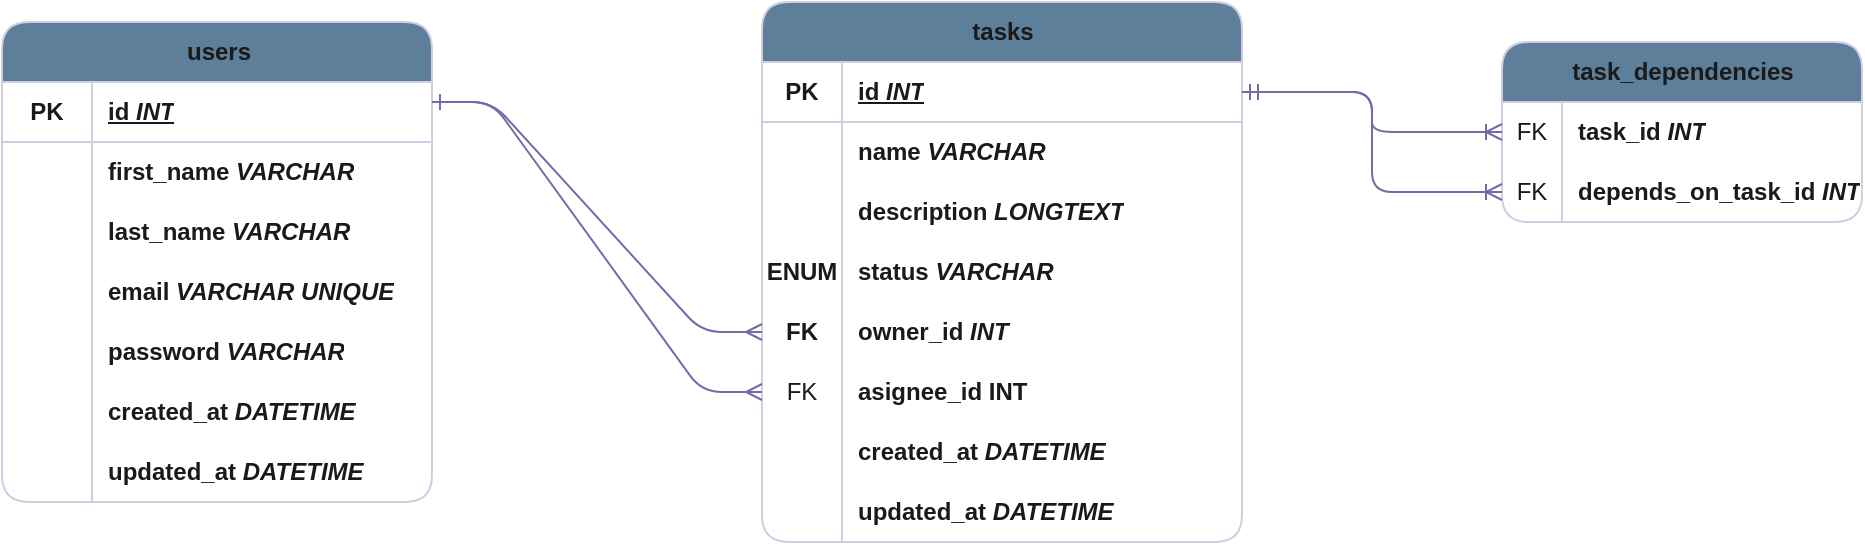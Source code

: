 <mxfile version="27.0.9">
  <diagram name="Page-1" id="SqR4hVccXnrO5Ntym3z0">
    <mxGraphModel dx="1036" dy="632" grid="1" gridSize="10" guides="1" tooltips="1" connect="1" arrows="1" fold="1" page="1" pageScale="1" pageWidth="850" pageHeight="1100" math="0" shadow="0" adaptiveColors="auto">
      <root>
        <mxCell id="0" />
        <mxCell id="1" parent="0" />
        <mxCell id="v2qOSe7IETi9uTHpI6vr-11" value="users" style="shape=table;startSize=30;container=1;collapsible=1;childLayout=tableLayout;fixedRows=1;rowLines=0;fontStyle=1;align=center;resizeLast=1;html=1;fillColor=#5D7F99;fontColor=#1A1A1A;strokeColor=#D0CEE2;movable=1;resizable=1;rotatable=1;deletable=1;editable=1;locked=0;connectable=1;labelBackgroundColor=none;rounded=1;" parent="1" vertex="1">
          <mxGeometry x="10" y="30" width="215" height="240" as="geometry">
            <mxRectangle x="245" y="110" width="70" height="30" as="alternateBounds" />
          </mxGeometry>
        </mxCell>
        <mxCell id="v2qOSe7IETi9uTHpI6vr-12" value="" style="shape=tableRow;horizontal=0;startSize=0;swimlaneHead=0;swimlaneBody=0;collapsible=0;dropTarget=0;points=[[0,0.5],[1,0.5]];portConstraint=eastwest;top=0;left=0;right=0;bottom=1;fillColor=none;labelBackgroundColor=none;strokeColor=#D0CEE2;fontColor=#1A1A1A;rounded=1;" parent="v2qOSe7IETi9uTHpI6vr-11" vertex="1">
          <mxGeometry y="30" width="215" height="30" as="geometry" />
        </mxCell>
        <mxCell id="v2qOSe7IETi9uTHpI6vr-13" value="PK" style="shape=partialRectangle;connectable=0;top=0;left=0;bottom=0;right=0;fontStyle=1;overflow=hidden;whiteSpace=wrap;html=1;fillColor=none;labelBackgroundColor=none;strokeColor=#D0CEE2;fontColor=#1A1A1A;rounded=1;" parent="v2qOSe7IETi9uTHpI6vr-12" vertex="1">
          <mxGeometry width="45" height="30" as="geometry">
            <mxRectangle width="45" height="30" as="alternateBounds" />
          </mxGeometry>
        </mxCell>
        <mxCell id="v2qOSe7IETi9uTHpI6vr-14" value="id &lt;i&gt;INT&lt;/i&gt;" style="shape=partialRectangle;connectable=0;top=0;left=0;bottom=0;right=0;align=left;spacingLeft=6;fontStyle=5;overflow=hidden;whiteSpace=wrap;html=1;fillColor=none;labelBackgroundColor=none;strokeColor=#D0CEE2;fontColor=#1A1A1A;rounded=1;" parent="v2qOSe7IETi9uTHpI6vr-12" vertex="1">
          <mxGeometry x="45" width="170" height="30" as="geometry">
            <mxRectangle width="170" height="30" as="alternateBounds" />
          </mxGeometry>
        </mxCell>
        <mxCell id="v2qOSe7IETi9uTHpI6vr-15" value="" style="shape=tableRow;horizontal=0;startSize=0;swimlaneHead=0;swimlaneBody=0;collapsible=0;dropTarget=0;points=[[0,0.5],[1,0.5]];portConstraint=eastwest;top=0;left=0;right=0;bottom=0;fillColor=none;labelBackgroundColor=none;strokeColor=#D0CEE2;fontColor=#1A1A1A;rounded=1;" parent="v2qOSe7IETi9uTHpI6vr-11" vertex="1">
          <mxGeometry y="60" width="215" height="30" as="geometry" />
        </mxCell>
        <mxCell id="v2qOSe7IETi9uTHpI6vr-16" value="" style="shape=partialRectangle;connectable=0;top=0;left=0;bottom=0;right=0;editable=1;overflow=hidden;whiteSpace=wrap;html=1;fillColor=none;labelBackgroundColor=none;strokeColor=#D0CEE2;fontColor=#1A1A1A;rounded=1;" parent="v2qOSe7IETi9uTHpI6vr-15" vertex="1">
          <mxGeometry width="45" height="30" as="geometry">
            <mxRectangle width="45" height="30" as="alternateBounds" />
          </mxGeometry>
        </mxCell>
        <mxCell id="v2qOSe7IETi9uTHpI6vr-17" value="&lt;b&gt;first_name &lt;i&gt;VARCHAR&lt;/i&gt;&lt;/b&gt;" style="shape=partialRectangle;connectable=0;top=0;left=0;bottom=0;right=0;align=left;spacingLeft=6;overflow=hidden;whiteSpace=wrap;html=1;fillColor=none;labelBackgroundColor=none;strokeColor=#D0CEE2;fontColor=#1A1A1A;rounded=1;" parent="v2qOSe7IETi9uTHpI6vr-15" vertex="1">
          <mxGeometry x="45" width="170" height="30" as="geometry">
            <mxRectangle width="170" height="30" as="alternateBounds" />
          </mxGeometry>
        </mxCell>
        <mxCell id="v2qOSe7IETi9uTHpI6vr-18" value="" style="shape=tableRow;horizontal=0;startSize=0;swimlaneHead=0;swimlaneBody=0;collapsible=0;dropTarget=0;points=[[0,0.5],[1,0.5]];portConstraint=eastwest;top=0;left=0;right=0;bottom=0;fillColor=none;labelBackgroundColor=none;strokeColor=#D0CEE2;fontColor=#1A1A1A;rounded=1;" parent="v2qOSe7IETi9uTHpI6vr-11" vertex="1">
          <mxGeometry y="90" width="215" height="30" as="geometry" />
        </mxCell>
        <mxCell id="v2qOSe7IETi9uTHpI6vr-19" value="" style="shape=partialRectangle;connectable=0;top=0;left=0;bottom=0;right=0;editable=1;overflow=hidden;whiteSpace=wrap;html=1;fillColor=none;labelBackgroundColor=none;strokeColor=#D0CEE2;fontColor=#1A1A1A;rounded=1;" parent="v2qOSe7IETi9uTHpI6vr-18" vertex="1">
          <mxGeometry width="45" height="30" as="geometry">
            <mxRectangle width="45" height="30" as="alternateBounds" />
          </mxGeometry>
        </mxCell>
        <mxCell id="v2qOSe7IETi9uTHpI6vr-20" value="&lt;b&gt;last_name &lt;i&gt;VARCHAR&lt;/i&gt;&lt;/b&gt;" style="shape=partialRectangle;connectable=0;top=0;left=0;bottom=0;right=0;align=left;spacingLeft=6;overflow=hidden;whiteSpace=wrap;html=1;fillColor=none;labelBackgroundColor=none;strokeColor=#D0CEE2;fontColor=#1A1A1A;rounded=1;" parent="v2qOSe7IETi9uTHpI6vr-18" vertex="1">
          <mxGeometry x="45" width="170" height="30" as="geometry">
            <mxRectangle width="170" height="30" as="alternateBounds" />
          </mxGeometry>
        </mxCell>
        <mxCell id="lDoZbxkFsc1NyXWsAPCS-1" style="shape=tableRow;horizontal=0;startSize=0;swimlaneHead=0;swimlaneBody=0;collapsible=0;dropTarget=0;points=[[0,0.5],[1,0.5]];portConstraint=eastwest;top=0;left=0;right=0;bottom=0;fillColor=none;labelBackgroundColor=none;strokeColor=#D0CEE2;fontColor=#1A1A1A;rounded=1;" vertex="1" parent="v2qOSe7IETi9uTHpI6vr-11">
          <mxGeometry y="120" width="215" height="30" as="geometry" />
        </mxCell>
        <mxCell id="lDoZbxkFsc1NyXWsAPCS-2" style="shape=partialRectangle;connectable=0;top=0;left=0;bottom=0;right=0;editable=1;overflow=hidden;whiteSpace=wrap;html=1;fillColor=none;labelBackgroundColor=none;strokeColor=#D0CEE2;fontColor=#1A1A1A;rounded=1;" vertex="1" parent="lDoZbxkFsc1NyXWsAPCS-1">
          <mxGeometry width="45" height="30" as="geometry">
            <mxRectangle width="45" height="30" as="alternateBounds" />
          </mxGeometry>
        </mxCell>
        <mxCell id="lDoZbxkFsc1NyXWsAPCS-3" value="&lt;b&gt;email &lt;i&gt;VARCHAR UNIQUE&lt;/i&gt;&lt;/b&gt;" style="shape=partialRectangle;connectable=0;top=0;left=0;bottom=0;right=0;align=left;spacingLeft=6;overflow=hidden;whiteSpace=wrap;html=1;fillColor=none;labelBackgroundColor=none;strokeColor=#D0CEE2;fontColor=#1A1A1A;rounded=1;" vertex="1" parent="lDoZbxkFsc1NyXWsAPCS-1">
          <mxGeometry x="45" width="170" height="30" as="geometry">
            <mxRectangle width="170" height="30" as="alternateBounds" />
          </mxGeometry>
        </mxCell>
        <mxCell id="v2qOSe7IETi9uTHpI6vr-68" style="shape=tableRow;horizontal=0;startSize=0;swimlaneHead=0;swimlaneBody=0;collapsible=0;dropTarget=0;points=[[0,0.5],[1,0.5]];portConstraint=eastwest;top=0;left=0;right=0;bottom=0;fillColor=none;labelBackgroundColor=none;strokeColor=#D0CEE2;fontColor=#1A1A1A;rounded=1;" parent="v2qOSe7IETi9uTHpI6vr-11" vertex="1">
          <mxGeometry y="150" width="215" height="30" as="geometry" />
        </mxCell>
        <mxCell id="v2qOSe7IETi9uTHpI6vr-69" style="shape=partialRectangle;connectable=0;top=0;left=0;bottom=0;right=0;editable=1;overflow=hidden;whiteSpace=wrap;html=1;fillColor=none;labelBackgroundColor=none;strokeColor=#D0CEE2;fontColor=#1A1A1A;rounded=1;" parent="v2qOSe7IETi9uTHpI6vr-68" vertex="1">
          <mxGeometry width="45" height="30" as="geometry">
            <mxRectangle width="45" height="30" as="alternateBounds" />
          </mxGeometry>
        </mxCell>
        <mxCell id="v2qOSe7IETi9uTHpI6vr-70" value="&lt;b&gt;password &lt;i&gt;VARCHAR&lt;/i&gt;&lt;/b&gt;" style="shape=partialRectangle;connectable=0;top=0;left=0;bottom=0;right=0;align=left;spacingLeft=6;overflow=hidden;whiteSpace=wrap;html=1;fillColor=none;labelBackgroundColor=none;strokeColor=#D0CEE2;fontColor=#1A1A1A;rounded=1;" parent="v2qOSe7IETi9uTHpI6vr-68" vertex="1">
          <mxGeometry x="45" width="170" height="30" as="geometry">
            <mxRectangle width="170" height="30" as="alternateBounds" />
          </mxGeometry>
        </mxCell>
        <mxCell id="v2qOSe7IETi9uTHpI6vr-71" style="shape=tableRow;horizontal=0;startSize=0;swimlaneHead=0;swimlaneBody=0;collapsible=0;dropTarget=0;points=[[0,0.5],[1,0.5]];portConstraint=eastwest;top=0;left=0;right=0;bottom=0;fillColor=none;labelBackgroundColor=none;strokeColor=#D0CEE2;fontColor=#1A1A1A;rounded=1;" parent="v2qOSe7IETi9uTHpI6vr-11" vertex="1">
          <mxGeometry y="180" width="215" height="30" as="geometry" />
        </mxCell>
        <mxCell id="v2qOSe7IETi9uTHpI6vr-72" style="shape=partialRectangle;connectable=0;top=0;left=0;bottom=0;right=0;editable=1;overflow=hidden;whiteSpace=wrap;html=1;fillColor=none;labelBackgroundColor=none;strokeColor=#D0CEE2;fontColor=#1A1A1A;rounded=1;" parent="v2qOSe7IETi9uTHpI6vr-71" vertex="1">
          <mxGeometry width="45" height="30" as="geometry">
            <mxRectangle width="45" height="30" as="alternateBounds" />
          </mxGeometry>
        </mxCell>
        <mxCell id="v2qOSe7IETi9uTHpI6vr-73" value="&lt;b&gt;created_at &lt;i&gt;DATETIME&lt;/i&gt;&lt;/b&gt;" style="shape=partialRectangle;connectable=0;top=0;left=0;bottom=0;right=0;align=left;spacingLeft=6;overflow=hidden;whiteSpace=wrap;html=1;fillColor=none;labelBackgroundColor=none;strokeColor=#D0CEE2;fontColor=#1A1A1A;rounded=1;" parent="v2qOSe7IETi9uTHpI6vr-71" vertex="1">
          <mxGeometry x="45" width="170" height="30" as="geometry">
            <mxRectangle width="170" height="30" as="alternateBounds" />
          </mxGeometry>
        </mxCell>
        <mxCell id="v2qOSe7IETi9uTHpI6vr-74" style="shape=tableRow;horizontal=0;startSize=0;swimlaneHead=0;swimlaneBody=0;collapsible=0;dropTarget=0;points=[[0,0.5],[1,0.5]];portConstraint=eastwest;top=0;left=0;right=0;bottom=0;fillColor=none;labelBackgroundColor=none;strokeColor=#D0CEE2;fontColor=#1A1A1A;rounded=1;" parent="v2qOSe7IETi9uTHpI6vr-11" vertex="1">
          <mxGeometry y="210" width="215" height="30" as="geometry" />
        </mxCell>
        <mxCell id="v2qOSe7IETi9uTHpI6vr-75" style="shape=partialRectangle;connectable=0;top=0;left=0;bottom=0;right=0;editable=1;overflow=hidden;whiteSpace=wrap;html=1;fillColor=none;labelBackgroundColor=none;strokeColor=#D0CEE2;fontColor=#1A1A1A;rounded=1;" parent="v2qOSe7IETi9uTHpI6vr-74" vertex="1">
          <mxGeometry width="45" height="30" as="geometry">
            <mxRectangle width="45" height="30" as="alternateBounds" />
          </mxGeometry>
        </mxCell>
        <mxCell id="v2qOSe7IETi9uTHpI6vr-76" value="&lt;b&gt;updated_at &lt;i&gt;DATETIME&lt;/i&gt;&lt;/b&gt;" style="shape=partialRectangle;connectable=0;top=0;left=0;bottom=0;right=0;align=left;spacingLeft=6;overflow=hidden;whiteSpace=wrap;html=1;fillColor=none;labelBackgroundColor=none;strokeColor=#D0CEE2;fontColor=#1A1A1A;rounded=1;" parent="v2qOSe7IETi9uTHpI6vr-74" vertex="1">
          <mxGeometry x="45" width="170" height="30" as="geometry">
            <mxRectangle width="170" height="30" as="alternateBounds" />
          </mxGeometry>
        </mxCell>
        <mxCell id="v2qOSe7IETi9uTHpI6vr-50" value="tasks" style="shape=table;startSize=30;container=1;collapsible=1;childLayout=tableLayout;fixedRows=1;rowLines=0;fontStyle=1;align=center;resizeLast=1;html=1;fillColor=#5D7F99;fontColor=#1A1A1A;strokeColor=#D0CEE2;swimlaneLine=1;rounded=1;labelBackgroundColor=none;" parent="1" vertex="1">
          <mxGeometry x="390" y="20" width="240" height="270" as="geometry" />
        </mxCell>
        <mxCell id="v2qOSe7IETi9uTHpI6vr-51" value="" style="shape=tableRow;horizontal=0;startSize=0;swimlaneHead=0;swimlaneBody=0;fillColor=none;collapsible=0;dropTarget=0;points=[[0,0.5],[1,0.5]];portConstraint=eastwest;top=0;left=0;right=0;bottom=1;labelBackgroundColor=none;strokeColor=#D0CEE2;fontColor=#1A1A1A;rounded=1;" parent="v2qOSe7IETi9uTHpI6vr-50" vertex="1">
          <mxGeometry y="30" width="240" height="30" as="geometry" />
        </mxCell>
        <mxCell id="v2qOSe7IETi9uTHpI6vr-52" value="PK" style="shape=partialRectangle;connectable=0;fillColor=none;top=0;left=0;bottom=0;right=0;fontStyle=1;overflow=hidden;whiteSpace=wrap;html=1;labelBackgroundColor=none;strokeColor=#D0CEE2;fontColor=#1A1A1A;rounded=1;" parent="v2qOSe7IETi9uTHpI6vr-51" vertex="1">
          <mxGeometry width="40" height="30" as="geometry">
            <mxRectangle width="40" height="30" as="alternateBounds" />
          </mxGeometry>
        </mxCell>
        <mxCell id="v2qOSe7IETi9uTHpI6vr-53" value="id &lt;i&gt;INT&lt;/i&gt;" style="shape=partialRectangle;connectable=0;fillColor=none;top=0;left=0;bottom=0;right=0;align=left;spacingLeft=6;fontStyle=5;overflow=hidden;whiteSpace=wrap;html=1;labelBackgroundColor=none;strokeColor=#D0CEE2;fontColor=#1A1A1A;rounded=1;" parent="v2qOSe7IETi9uTHpI6vr-51" vertex="1">
          <mxGeometry x="40" width="200" height="30" as="geometry">
            <mxRectangle width="200" height="30" as="alternateBounds" />
          </mxGeometry>
        </mxCell>
        <mxCell id="v2qOSe7IETi9uTHpI6vr-54" value="" style="shape=tableRow;horizontal=0;startSize=0;swimlaneHead=0;swimlaneBody=0;fillColor=none;collapsible=0;dropTarget=0;points=[[0,0.5],[1,0.5]];portConstraint=eastwest;top=0;left=0;right=0;bottom=0;labelBackgroundColor=none;strokeColor=#D0CEE2;fontColor=#1A1A1A;rounded=1;" parent="v2qOSe7IETi9uTHpI6vr-50" vertex="1">
          <mxGeometry y="60" width="240" height="30" as="geometry" />
        </mxCell>
        <mxCell id="v2qOSe7IETi9uTHpI6vr-55" value="" style="shape=partialRectangle;connectable=0;fillColor=none;top=0;left=0;bottom=0;right=0;editable=1;overflow=hidden;whiteSpace=wrap;html=1;labelBackgroundColor=none;strokeColor=#D0CEE2;fontColor=#1A1A1A;rounded=1;" parent="v2qOSe7IETi9uTHpI6vr-54" vertex="1">
          <mxGeometry width="40" height="30" as="geometry">
            <mxRectangle width="40" height="30" as="alternateBounds" />
          </mxGeometry>
        </mxCell>
        <mxCell id="v2qOSe7IETi9uTHpI6vr-56" value="&lt;b&gt;name &lt;i&gt;VARCHAR&lt;/i&gt;&lt;/b&gt;" style="shape=partialRectangle;connectable=0;fillColor=none;top=0;left=0;bottom=0;right=0;align=left;spacingLeft=6;overflow=hidden;whiteSpace=wrap;html=1;labelBackgroundColor=none;strokeColor=#D0CEE2;fontColor=#1A1A1A;rounded=1;" parent="v2qOSe7IETi9uTHpI6vr-54" vertex="1">
          <mxGeometry x="40" width="200" height="30" as="geometry">
            <mxRectangle width="200" height="30" as="alternateBounds" />
          </mxGeometry>
        </mxCell>
        <mxCell id="v2qOSe7IETi9uTHpI6vr-57" value="" style="shape=tableRow;horizontal=0;startSize=0;swimlaneHead=0;swimlaneBody=0;fillColor=none;collapsible=0;dropTarget=0;points=[[0,0.5],[1,0.5]];portConstraint=eastwest;top=0;left=0;right=0;bottom=0;labelBackgroundColor=none;strokeColor=#D0CEE2;fontColor=#1A1A1A;rounded=1;" parent="v2qOSe7IETi9uTHpI6vr-50" vertex="1">
          <mxGeometry y="90" width="240" height="30" as="geometry" />
        </mxCell>
        <mxCell id="v2qOSe7IETi9uTHpI6vr-58" value="" style="shape=partialRectangle;connectable=0;fillColor=none;top=0;left=0;bottom=0;right=0;editable=1;overflow=hidden;whiteSpace=wrap;html=1;labelBackgroundColor=none;strokeColor=#D0CEE2;fontColor=#1A1A1A;rounded=1;" parent="v2qOSe7IETi9uTHpI6vr-57" vertex="1">
          <mxGeometry width="40" height="30" as="geometry">
            <mxRectangle width="40" height="30" as="alternateBounds" />
          </mxGeometry>
        </mxCell>
        <mxCell id="v2qOSe7IETi9uTHpI6vr-59" value="&lt;span&gt;description &lt;i&gt;LONGTEXT&lt;/i&gt;&lt;/span&gt;" style="shape=partialRectangle;connectable=0;fillColor=none;top=0;left=0;bottom=0;right=0;align=left;spacingLeft=6;overflow=hidden;whiteSpace=wrap;html=1;fontStyle=1;labelBackgroundColor=none;strokeColor=#D0CEE2;fontColor=#1A1A1A;rounded=1;" parent="v2qOSe7IETi9uTHpI6vr-57" vertex="1">
          <mxGeometry x="40" width="200" height="30" as="geometry">
            <mxRectangle width="200" height="30" as="alternateBounds" />
          </mxGeometry>
        </mxCell>
        <mxCell id="v2qOSe7IETi9uTHpI6vr-60" value="" style="shape=tableRow;horizontal=0;startSize=0;swimlaneHead=0;swimlaneBody=0;fillColor=none;collapsible=0;dropTarget=0;points=[[0,0.5],[1,0.5]];portConstraint=eastwest;top=0;left=0;right=0;bottom=0;labelBackgroundColor=none;strokeColor=#D0CEE2;fontColor=#1A1A1A;rounded=1;" parent="v2qOSe7IETi9uTHpI6vr-50" vertex="1">
          <mxGeometry y="120" width="240" height="30" as="geometry" />
        </mxCell>
        <mxCell id="v2qOSe7IETi9uTHpI6vr-61" value="&lt;b&gt;ENUM&lt;/b&gt;" style="shape=partialRectangle;connectable=0;fillColor=none;top=0;left=0;bottom=0;right=0;editable=1;overflow=hidden;whiteSpace=wrap;html=1;labelBackgroundColor=none;strokeColor=#D0CEE2;fontColor=#1A1A1A;rounded=1;" parent="v2qOSe7IETi9uTHpI6vr-60" vertex="1">
          <mxGeometry width="40" height="30" as="geometry">
            <mxRectangle width="40" height="30" as="alternateBounds" />
          </mxGeometry>
        </mxCell>
        <mxCell id="v2qOSe7IETi9uTHpI6vr-62" value="status &lt;i&gt;VARCHAR&lt;/i&gt;" style="shape=partialRectangle;connectable=0;fillColor=none;top=0;left=0;bottom=0;right=0;align=left;spacingLeft=6;overflow=hidden;whiteSpace=wrap;html=1;fontStyle=1;labelBackgroundColor=none;strokeColor=#D0CEE2;fontColor=#1A1A1A;rounded=1;" parent="v2qOSe7IETi9uTHpI6vr-60" vertex="1">
          <mxGeometry x="40" width="200" height="30" as="geometry">
            <mxRectangle width="200" height="30" as="alternateBounds" />
          </mxGeometry>
        </mxCell>
        <mxCell id="v2qOSe7IETi9uTHpI6vr-64" style="shape=tableRow;horizontal=0;startSize=0;swimlaneHead=0;swimlaneBody=0;fillColor=none;collapsible=0;dropTarget=0;points=[[0,0.5],[1,0.5]];portConstraint=eastwest;top=0;left=0;right=0;bottom=0;labelBackgroundColor=none;strokeColor=#D0CEE2;fontColor=#1A1A1A;rounded=1;" parent="v2qOSe7IETi9uTHpI6vr-50" vertex="1">
          <mxGeometry y="150" width="240" height="30" as="geometry" />
        </mxCell>
        <mxCell id="v2qOSe7IETi9uTHpI6vr-65" value="&lt;b&gt;FK&lt;/b&gt;" style="shape=partialRectangle;connectable=0;fillColor=none;top=0;left=0;bottom=0;right=0;editable=1;overflow=hidden;whiteSpace=wrap;html=1;labelBackgroundColor=none;strokeColor=#D0CEE2;fontColor=#1A1A1A;rounded=1;" parent="v2qOSe7IETi9uTHpI6vr-64" vertex="1">
          <mxGeometry width="40" height="30" as="geometry">
            <mxRectangle width="40" height="30" as="alternateBounds" />
          </mxGeometry>
        </mxCell>
        <mxCell id="v2qOSe7IETi9uTHpI6vr-66" value="owner_id &lt;i style=&quot;&quot;&gt;INT&lt;/i&gt;&amp;nbsp;" style="shape=partialRectangle;connectable=0;fillColor=none;top=0;left=0;bottom=0;right=0;align=left;spacingLeft=6;overflow=hidden;whiteSpace=wrap;html=1;fontStyle=1;labelBackgroundColor=none;strokeColor=#D0CEE2;fontColor=#1A1A1A;rounded=1;" parent="v2qOSe7IETi9uTHpI6vr-64" vertex="1">
          <mxGeometry x="40" width="200" height="30" as="geometry">
            <mxRectangle width="200" height="30" as="alternateBounds" />
          </mxGeometry>
        </mxCell>
        <mxCell id="lDoZbxkFsc1NyXWsAPCS-17" style="shape=tableRow;horizontal=0;startSize=0;swimlaneHead=0;swimlaneBody=0;fillColor=none;collapsible=0;dropTarget=0;points=[[0,0.5],[1,0.5]];portConstraint=eastwest;top=0;left=0;right=0;bottom=0;labelBackgroundColor=none;strokeColor=#D0CEE2;fontColor=#1A1A1A;rounded=1;" vertex="1" parent="v2qOSe7IETi9uTHpI6vr-50">
          <mxGeometry y="180" width="240" height="30" as="geometry" />
        </mxCell>
        <mxCell id="lDoZbxkFsc1NyXWsAPCS-18" value="FK" style="shape=partialRectangle;connectable=0;fillColor=none;top=0;left=0;bottom=0;right=0;editable=1;overflow=hidden;whiteSpace=wrap;html=1;labelBackgroundColor=none;strokeColor=#D0CEE2;fontColor=#1A1A1A;rounded=1;" vertex="1" parent="lDoZbxkFsc1NyXWsAPCS-17">
          <mxGeometry width="40" height="30" as="geometry">
            <mxRectangle width="40" height="30" as="alternateBounds" />
          </mxGeometry>
        </mxCell>
        <mxCell id="lDoZbxkFsc1NyXWsAPCS-19" value="asignee_id INT" style="shape=partialRectangle;connectable=0;fillColor=none;top=0;left=0;bottom=0;right=0;align=left;spacingLeft=6;overflow=hidden;whiteSpace=wrap;html=1;fontStyle=1;labelBackgroundColor=none;strokeColor=#D0CEE2;fontColor=#1A1A1A;rounded=1;" vertex="1" parent="lDoZbxkFsc1NyXWsAPCS-17">
          <mxGeometry x="40" width="200" height="30" as="geometry">
            <mxRectangle width="200" height="30" as="alternateBounds" />
          </mxGeometry>
        </mxCell>
        <mxCell id="v2qOSe7IETi9uTHpI6vr-79" style="shape=tableRow;horizontal=0;startSize=0;swimlaneHead=0;swimlaneBody=0;fillColor=none;collapsible=0;dropTarget=0;points=[[0,0.5],[1,0.5]];portConstraint=eastwest;top=0;left=0;right=0;bottom=0;labelBackgroundColor=none;strokeColor=#D0CEE2;fontColor=#1A1A1A;rounded=1;" parent="v2qOSe7IETi9uTHpI6vr-50" vertex="1">
          <mxGeometry y="210" width="240" height="30" as="geometry" />
        </mxCell>
        <mxCell id="v2qOSe7IETi9uTHpI6vr-80" style="shape=partialRectangle;connectable=0;fillColor=none;top=0;left=0;bottom=0;right=0;editable=1;overflow=hidden;whiteSpace=wrap;html=1;labelBackgroundColor=none;strokeColor=#D0CEE2;fontColor=#1A1A1A;rounded=1;" parent="v2qOSe7IETi9uTHpI6vr-79" vertex="1">
          <mxGeometry width="40" height="30" as="geometry">
            <mxRectangle width="40" height="30" as="alternateBounds" />
          </mxGeometry>
        </mxCell>
        <mxCell id="v2qOSe7IETi9uTHpI6vr-81" value="&lt;b&gt;created_at&amp;nbsp;&lt;i&gt;DATETIME&lt;/i&gt;&lt;/b&gt;" style="shape=partialRectangle;connectable=0;fillColor=none;top=0;left=0;bottom=0;right=0;align=left;spacingLeft=6;overflow=hidden;whiteSpace=wrap;html=1;fontStyle=1;labelBackgroundColor=none;strokeColor=#D0CEE2;fontColor=#1A1A1A;rounded=1;" parent="v2qOSe7IETi9uTHpI6vr-79" vertex="1">
          <mxGeometry x="40" width="200" height="30" as="geometry">
            <mxRectangle width="200" height="30" as="alternateBounds" />
          </mxGeometry>
        </mxCell>
        <mxCell id="v2qOSe7IETi9uTHpI6vr-82" style="shape=tableRow;horizontal=0;startSize=0;swimlaneHead=0;swimlaneBody=0;fillColor=none;collapsible=0;dropTarget=0;points=[[0,0.5],[1,0.5]];portConstraint=eastwest;top=0;left=0;right=0;bottom=0;labelBackgroundColor=none;strokeColor=#D0CEE2;fontColor=#1A1A1A;rounded=1;" parent="v2qOSe7IETi9uTHpI6vr-50" vertex="1">
          <mxGeometry y="240" width="240" height="30" as="geometry" />
        </mxCell>
        <mxCell id="v2qOSe7IETi9uTHpI6vr-83" style="shape=partialRectangle;connectable=0;fillColor=none;top=0;left=0;bottom=0;right=0;editable=1;overflow=hidden;whiteSpace=wrap;html=1;labelBackgroundColor=none;strokeColor=#D0CEE2;fontColor=#1A1A1A;rounded=1;" parent="v2qOSe7IETi9uTHpI6vr-82" vertex="1">
          <mxGeometry width="40" height="30" as="geometry">
            <mxRectangle width="40" height="30" as="alternateBounds" />
          </mxGeometry>
        </mxCell>
        <mxCell id="v2qOSe7IETi9uTHpI6vr-84" value="&lt;b&gt;updated_at&amp;nbsp;&lt;i&gt;DATETIME&lt;/i&gt;&lt;/b&gt;" style="shape=partialRectangle;connectable=0;fillColor=none;top=0;left=0;bottom=0;right=0;align=left;spacingLeft=6;overflow=hidden;whiteSpace=wrap;html=1;fontStyle=1;labelBackgroundColor=none;strokeColor=#D0CEE2;fontColor=#1A1A1A;rounded=1;" parent="v2qOSe7IETi9uTHpI6vr-82" vertex="1">
          <mxGeometry x="40" width="200" height="30" as="geometry">
            <mxRectangle width="200" height="30" as="alternateBounds" />
          </mxGeometry>
        </mxCell>
        <mxCell id="v2qOSe7IETi9uTHpI6vr-67" style="edgeStyle=entityRelationEdgeStyle;rounded=1;orthogonalLoop=1;jettySize=auto;html=1;entryX=0;entryY=0.5;entryDx=0;entryDy=0;startArrow=ERone;startFill=0;endArrow=ERmany;endFill=0;labelBackgroundColor=none;strokeColor=#736CA8;fontColor=default;" parent="1" target="v2qOSe7IETi9uTHpI6vr-64" edge="1">
          <mxGeometry relative="1" as="geometry">
            <mxPoint x="225" y="70" as="sourcePoint" />
            <mxPoint x="410" y="180" as="targetPoint" />
          </mxGeometry>
        </mxCell>
        <mxCell id="v2qOSe7IETi9uTHpI6vr-85" style="shape=tableRow;horizontal=0;startSize=0;swimlaneHead=0;swimlaneBody=0;collapsible=0;dropTarget=0;points=[[0,0.5],[1,0.5]];portConstraint=eastwest;top=0;left=0;right=0;bottom=0;fillColor=none;labelBackgroundColor=none;strokeColor=#D0CEE2;fontColor=#1A1A1A;rounded=1;" parent="1" vertex="1">
          <mxGeometry x="450" y="230" width="240" height="30" as="geometry" />
        </mxCell>
        <mxCell id="v2qOSe7IETi9uTHpI6vr-86" style="shape=partialRectangle;connectable=0;top=0;left=0;bottom=0;right=0;editable=1;overflow=hidden;whiteSpace=wrap;html=1;fillColor=none;labelBackgroundColor=none;strokeColor=#D0CEE2;fontColor=#1A1A1A;rounded=1;" parent="v2qOSe7IETi9uTHpI6vr-85" vertex="1">
          <mxGeometry width="45" height="30" as="geometry">
            <mxRectangle width="45" height="30" as="alternateBounds" />
          </mxGeometry>
        </mxCell>
        <mxCell id="v2qOSe7IETi9uTHpI6vr-88" style="shape=tableRow;horizontal=0;startSize=0;swimlaneHead=0;swimlaneBody=0;collapsible=0;dropTarget=0;points=[[0,0.5],[1,0.5]];portConstraint=eastwest;top=0;left=0;right=0;bottom=0;fillColor=none;labelBackgroundColor=none;strokeColor=#D0CEE2;fontColor=#1A1A1A;rounded=1;" parent="1" vertex="1">
          <mxGeometry x="450" y="260" width="240" height="30" as="geometry" />
        </mxCell>
        <mxCell id="v2qOSe7IETi9uTHpI6vr-89" style="shape=partialRectangle;connectable=0;top=0;left=0;bottom=0;right=0;editable=1;overflow=hidden;whiteSpace=wrap;html=1;fillColor=none;labelBackgroundColor=none;strokeColor=#D0CEE2;fontColor=#1A1A1A;rounded=1;" parent="v2qOSe7IETi9uTHpI6vr-88" vertex="1">
          <mxGeometry width="45" height="30" as="geometry">
            <mxRectangle width="45" height="30" as="alternateBounds" />
          </mxGeometry>
        </mxCell>
        <mxCell id="lDoZbxkFsc1NyXWsAPCS-4" value="task_dependencies" style="shape=table;startSize=30;container=1;collapsible=1;childLayout=tableLayout;fixedRows=1;rowLines=0;fontStyle=1;align=center;resizeLast=1;html=1;labelBackgroundColor=none;fillColor=#5D7F99;strokeColor=#D0CEE2;fontColor=#1A1A1A;rounded=1;" vertex="1" parent="1">
          <mxGeometry x="760" y="40" width="180" height="90" as="geometry" />
        </mxCell>
        <mxCell id="lDoZbxkFsc1NyXWsAPCS-11" value="" style="shape=tableRow;horizontal=0;startSize=0;swimlaneHead=0;swimlaneBody=0;fillColor=none;collapsible=0;dropTarget=0;points=[[0,0.5],[1,0.5]];portConstraint=eastwest;top=0;left=0;right=0;bottom=0;labelBackgroundColor=none;strokeColor=#D0CEE2;fontColor=#1A1A1A;rounded=1;" vertex="1" parent="lDoZbxkFsc1NyXWsAPCS-4">
          <mxGeometry y="30" width="180" height="30" as="geometry" />
        </mxCell>
        <mxCell id="lDoZbxkFsc1NyXWsAPCS-12" value="FK" style="shape=partialRectangle;connectable=0;fillColor=none;top=0;left=0;bottom=0;right=0;editable=1;overflow=hidden;whiteSpace=wrap;html=1;labelBackgroundColor=none;strokeColor=#D0CEE2;fontColor=#1A1A1A;rounded=1;" vertex="1" parent="lDoZbxkFsc1NyXWsAPCS-11">
          <mxGeometry width="30" height="30" as="geometry">
            <mxRectangle width="30" height="30" as="alternateBounds" />
          </mxGeometry>
        </mxCell>
        <mxCell id="lDoZbxkFsc1NyXWsAPCS-13" value="&lt;b&gt;task_id &lt;i&gt;INT&lt;/i&gt;&lt;/b&gt;" style="shape=partialRectangle;connectable=0;fillColor=none;top=0;left=0;bottom=0;right=0;align=left;spacingLeft=6;overflow=hidden;whiteSpace=wrap;html=1;labelBackgroundColor=none;strokeColor=#D0CEE2;fontColor=#1A1A1A;rounded=1;" vertex="1" parent="lDoZbxkFsc1NyXWsAPCS-11">
          <mxGeometry x="30" width="150" height="30" as="geometry">
            <mxRectangle width="150" height="30" as="alternateBounds" />
          </mxGeometry>
        </mxCell>
        <mxCell id="lDoZbxkFsc1NyXWsAPCS-14" value="" style="shape=tableRow;horizontal=0;startSize=0;swimlaneHead=0;swimlaneBody=0;fillColor=none;collapsible=0;dropTarget=0;points=[[0,0.5],[1,0.5]];portConstraint=eastwest;top=0;left=0;right=0;bottom=0;labelBackgroundColor=none;strokeColor=#D0CEE2;fontColor=#1A1A1A;rounded=1;" vertex="1" parent="lDoZbxkFsc1NyXWsAPCS-4">
          <mxGeometry y="60" width="180" height="30" as="geometry" />
        </mxCell>
        <mxCell id="lDoZbxkFsc1NyXWsAPCS-15" value="FK" style="shape=partialRectangle;connectable=0;fillColor=none;top=0;left=0;bottom=0;right=0;editable=1;overflow=hidden;whiteSpace=wrap;html=1;labelBackgroundColor=none;strokeColor=#D0CEE2;fontColor=#1A1A1A;rounded=1;" vertex="1" parent="lDoZbxkFsc1NyXWsAPCS-14">
          <mxGeometry width="30" height="30" as="geometry">
            <mxRectangle width="30" height="30" as="alternateBounds" />
          </mxGeometry>
        </mxCell>
        <mxCell id="lDoZbxkFsc1NyXWsAPCS-16" value="&lt;b&gt;depends_on_task_id &lt;i&gt;INT&lt;/i&gt;&lt;/b&gt;" style="shape=partialRectangle;connectable=0;fillColor=none;top=0;left=0;bottom=0;right=0;align=left;spacingLeft=6;overflow=hidden;whiteSpace=wrap;html=1;labelBackgroundColor=none;strokeColor=#D0CEE2;fontColor=#1A1A1A;rounded=1;" vertex="1" parent="lDoZbxkFsc1NyXWsAPCS-14">
          <mxGeometry x="30" width="150" height="30" as="geometry">
            <mxRectangle width="150" height="30" as="alternateBounds" />
          </mxGeometry>
        </mxCell>
        <mxCell id="lDoZbxkFsc1NyXWsAPCS-20" style="edgeStyle=entityRelationEdgeStyle;rounded=1;orthogonalLoop=1;jettySize=auto;html=1;exitX=1;exitY=0.5;exitDx=0;exitDy=0;entryX=0;entryY=0.5;entryDx=0;entryDy=0;strokeColor=#736CA8;fontColor=default;endArrow=ERmany;endFill=0;labelBackgroundColor=none;startArrow=ERone;startFill=0;" edge="1" parent="1" target="lDoZbxkFsc1NyXWsAPCS-17">
          <mxGeometry relative="1" as="geometry">
            <mxPoint x="225" y="70" as="sourcePoint" />
            <mxPoint x="320" y="200" as="targetPoint" />
            <Array as="points">
              <mxPoint x="405" y="160" />
            </Array>
          </mxGeometry>
        </mxCell>
        <mxCell id="lDoZbxkFsc1NyXWsAPCS-29" style="edgeStyle=orthogonalEdgeStyle;rounded=1;orthogonalLoop=1;jettySize=auto;html=1;strokeColor=#736CA8;fontColor=default;startArrow=ERmandOne;startFill=0;endArrow=ERoneToMany;endFill=0;curved=0;labelBackgroundColor=none;" edge="1" parent="1" source="v2qOSe7IETi9uTHpI6vr-51" target="lDoZbxkFsc1NyXWsAPCS-11">
          <mxGeometry relative="1" as="geometry" />
        </mxCell>
        <mxCell id="lDoZbxkFsc1NyXWsAPCS-30" style="edgeStyle=orthogonalEdgeStyle;rounded=1;orthogonalLoop=1;jettySize=auto;html=1;entryX=0;entryY=0.5;entryDx=0;entryDy=0;strokeColor=#736CA8;fontColor=default;startArrow=ERmandOne;startFill=0;endArrow=ERoneToMany;endFill=0;curved=0;labelBackgroundColor=none;" edge="1" parent="1" source="v2qOSe7IETi9uTHpI6vr-51" target="lDoZbxkFsc1NyXWsAPCS-14">
          <mxGeometry relative="1" as="geometry" />
        </mxCell>
      </root>
    </mxGraphModel>
  </diagram>
</mxfile>

